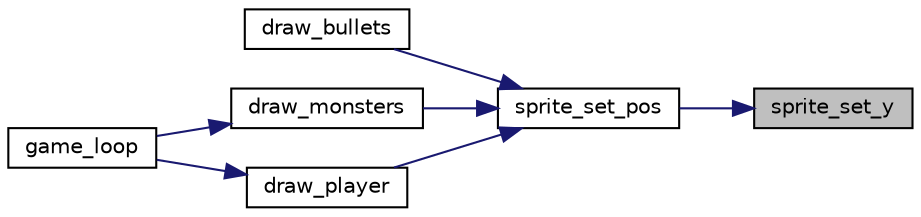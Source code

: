 digraph "sprite_set_y"
{
 // LATEX_PDF_SIZE
  edge [fontname="Helvetica",fontsize="10",labelfontname="Helvetica",labelfontsize="10"];
  node [fontname="Helvetica",fontsize="10",shape=record];
  rankdir="RL";
  Node1 [label="sprite_set_y",height=0.2,width=0.4,color="black", fillcolor="grey75", style="filled", fontcolor="black",tooltip=" "];
  Node1 -> Node2 [dir="back",color="midnightblue",fontsize="10",style="solid"];
  Node2 [label="sprite_set_pos",height=0.2,width=0.4,color="black", fillcolor="white", style="filled",URL="$sprite_8c.html#a3b4d4650099c6fefa3515801dca0d1d9",tooltip=" "];
  Node2 -> Node3 [dir="back",color="midnightblue",fontsize="10",style="solid"];
  Node3 [label="draw_bullets",height=0.2,width=0.4,color="black", fillcolor="white", style="filled",URL="$elements_8c.html#a284ddfc73c5ee0be160e0bb766d231e4",tooltip=" "];
  Node2 -> Node4 [dir="back",color="midnightblue",fontsize="10",style="solid"];
  Node4 [label="draw_monsters",height=0.2,width=0.4,color="black", fillcolor="white", style="filled",URL="$elements_8c.html#ac9400e53b03f0a41c76afc7af50e57ad",tooltip=" "];
  Node4 -> Node5 [dir="back",color="midnightblue",fontsize="10",style="solid"];
  Node5 [label="game_loop",height=0.2,width=0.4,color="black", fillcolor="white", style="filled",URL="$game_8c.html#a649a26d3c9953d9f2af863e859e0c40d",tooltip=" "];
  Node2 -> Node6 [dir="back",color="midnightblue",fontsize="10",style="solid"];
  Node6 [label="draw_player",height=0.2,width=0.4,color="black", fillcolor="white", style="filled",URL="$elements_8c.html#abd47ce64b64a5dcb39f1129a92eaad3b",tooltip=" "];
  Node6 -> Node5 [dir="back",color="midnightblue",fontsize="10",style="solid"];
}
